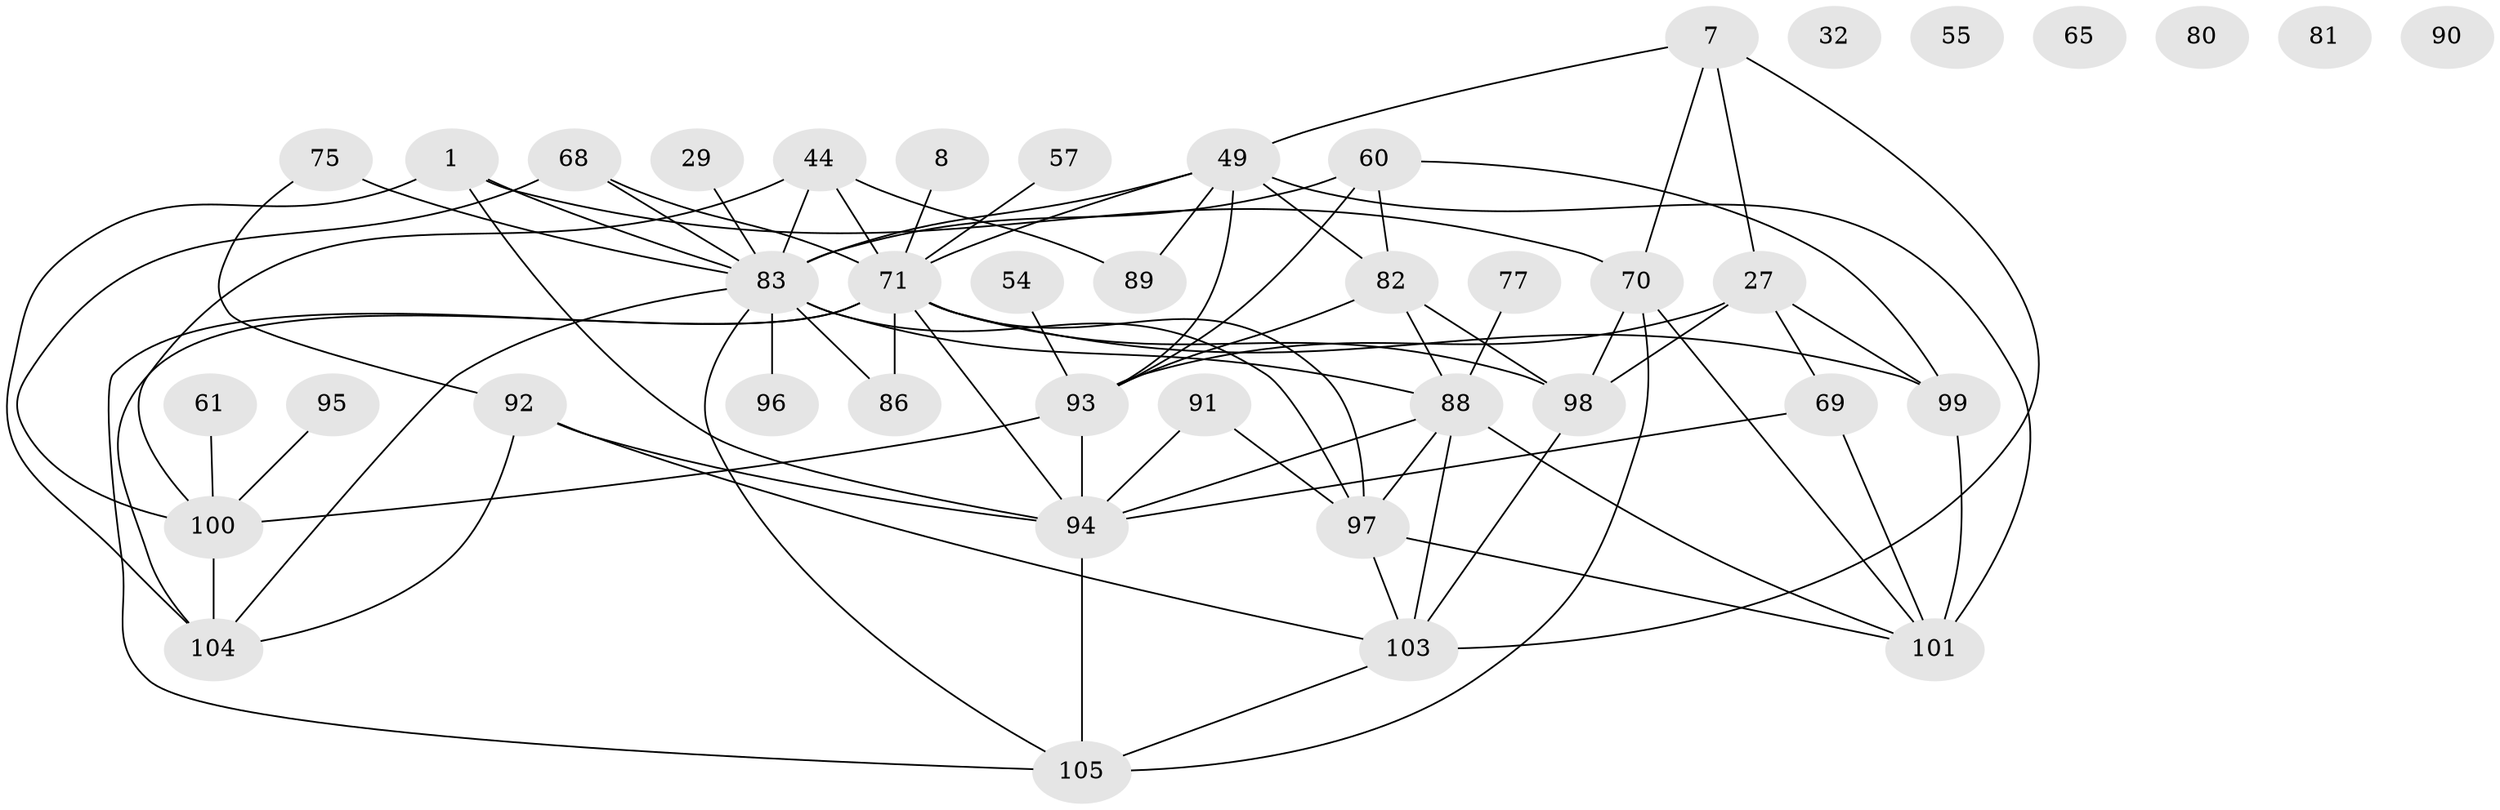 // original degree distribution, {5: 0.13333333333333333, 1: 0.17142857142857143, 6: 0.0380952380952381, 3: 0.23809523809523808, 4: 0.1619047619047619, 2: 0.17142857142857143, 7: 0.01904761904761905, 9: 0.009523809523809525, 0: 0.0380952380952381, 8: 0.01904761904761905}
// Generated by graph-tools (version 1.1) at 2025/42/03/04/25 21:42:57]
// undirected, 42 vertices, 77 edges
graph export_dot {
graph [start="1"]
  node [color=gray90,style=filled];
  1;
  7;
  8;
  27;
  29;
  32;
  44 [super="+42"];
  49 [super="+16+34"];
  54;
  55 [super="+41"];
  57 [super="+12"];
  60 [super="+48"];
  61;
  65 [super="+2+37"];
  68;
  69 [super="+20"];
  70 [super="+38"];
  71 [super="+36"];
  75 [super="+31"];
  77;
  80;
  81;
  82 [super="+73+64+72"];
  83 [super="+23+74+63"];
  86 [super="+79"];
  88 [super="+17+84+59"];
  89;
  90;
  91 [super="+28"];
  92;
  93 [super="+52+85"];
  94 [super="+35+51+39+66"];
  95;
  96;
  97 [super="+15+67+43+47"];
  98 [super="+9+33+62+76"];
  99 [super="+58+40"];
  100 [super="+4+21"];
  101 [super="+53"];
  103 [super="+25"];
  104 [super="+102+46"];
  105 [super="+87+78"];
  1 -- 70 [weight=2];
  1 -- 104;
  1 -- 94;
  1 -- 83;
  7 -- 27;
  7 -- 49;
  7 -- 70;
  7 -- 103;
  8 -- 71;
  27 -- 69 [weight=2];
  27 -- 93 [weight=2];
  27 -- 99 [weight=2];
  27 -- 98 [weight=2];
  29 -- 83;
  44 -- 89;
  44 -- 100 [weight=2];
  44 -- 71;
  44 -- 83;
  49 -- 82 [weight=2];
  49 -- 71 [weight=2];
  49 -- 101 [weight=2];
  49 -- 89;
  49 -- 93 [weight=2];
  49 -- 83;
  54 -- 93;
  57 -- 71;
  60 -- 99;
  60 -- 93;
  60 -- 82;
  60 -- 83;
  61 -- 100;
  68 -- 100;
  68 -- 71;
  68 -- 83;
  69 -- 101;
  69 -- 94;
  70 -- 101;
  70 -- 98;
  70 -- 105;
  71 -- 97;
  71 -- 99 [weight=2];
  71 -- 104 [weight=2];
  71 -- 98;
  71 -- 94;
  71 -- 105;
  71 -- 86;
  75 -- 92 [weight=2];
  75 -- 83 [weight=2];
  77 -- 88;
  82 -- 93 [weight=3];
  82 -- 98;
  82 -- 88 [weight=2];
  83 -- 96;
  83 -- 97 [weight=2];
  83 -- 104;
  83 -- 105;
  83 -- 88 [weight=2];
  83 -- 86;
  88 -- 101;
  88 -- 94;
  88 -- 103;
  88 -- 97;
  91 -- 97;
  91 -- 94;
  92 -- 103;
  92 -- 104 [weight=2];
  92 -- 94;
  93 -- 100 [weight=2];
  93 -- 94 [weight=2];
  94 -- 105 [weight=2];
  95 -- 100;
  97 -- 101;
  97 -- 103;
  98 -- 103 [weight=2];
  99 -- 101;
  100 -- 104;
  103 -- 105 [weight=2];
}
